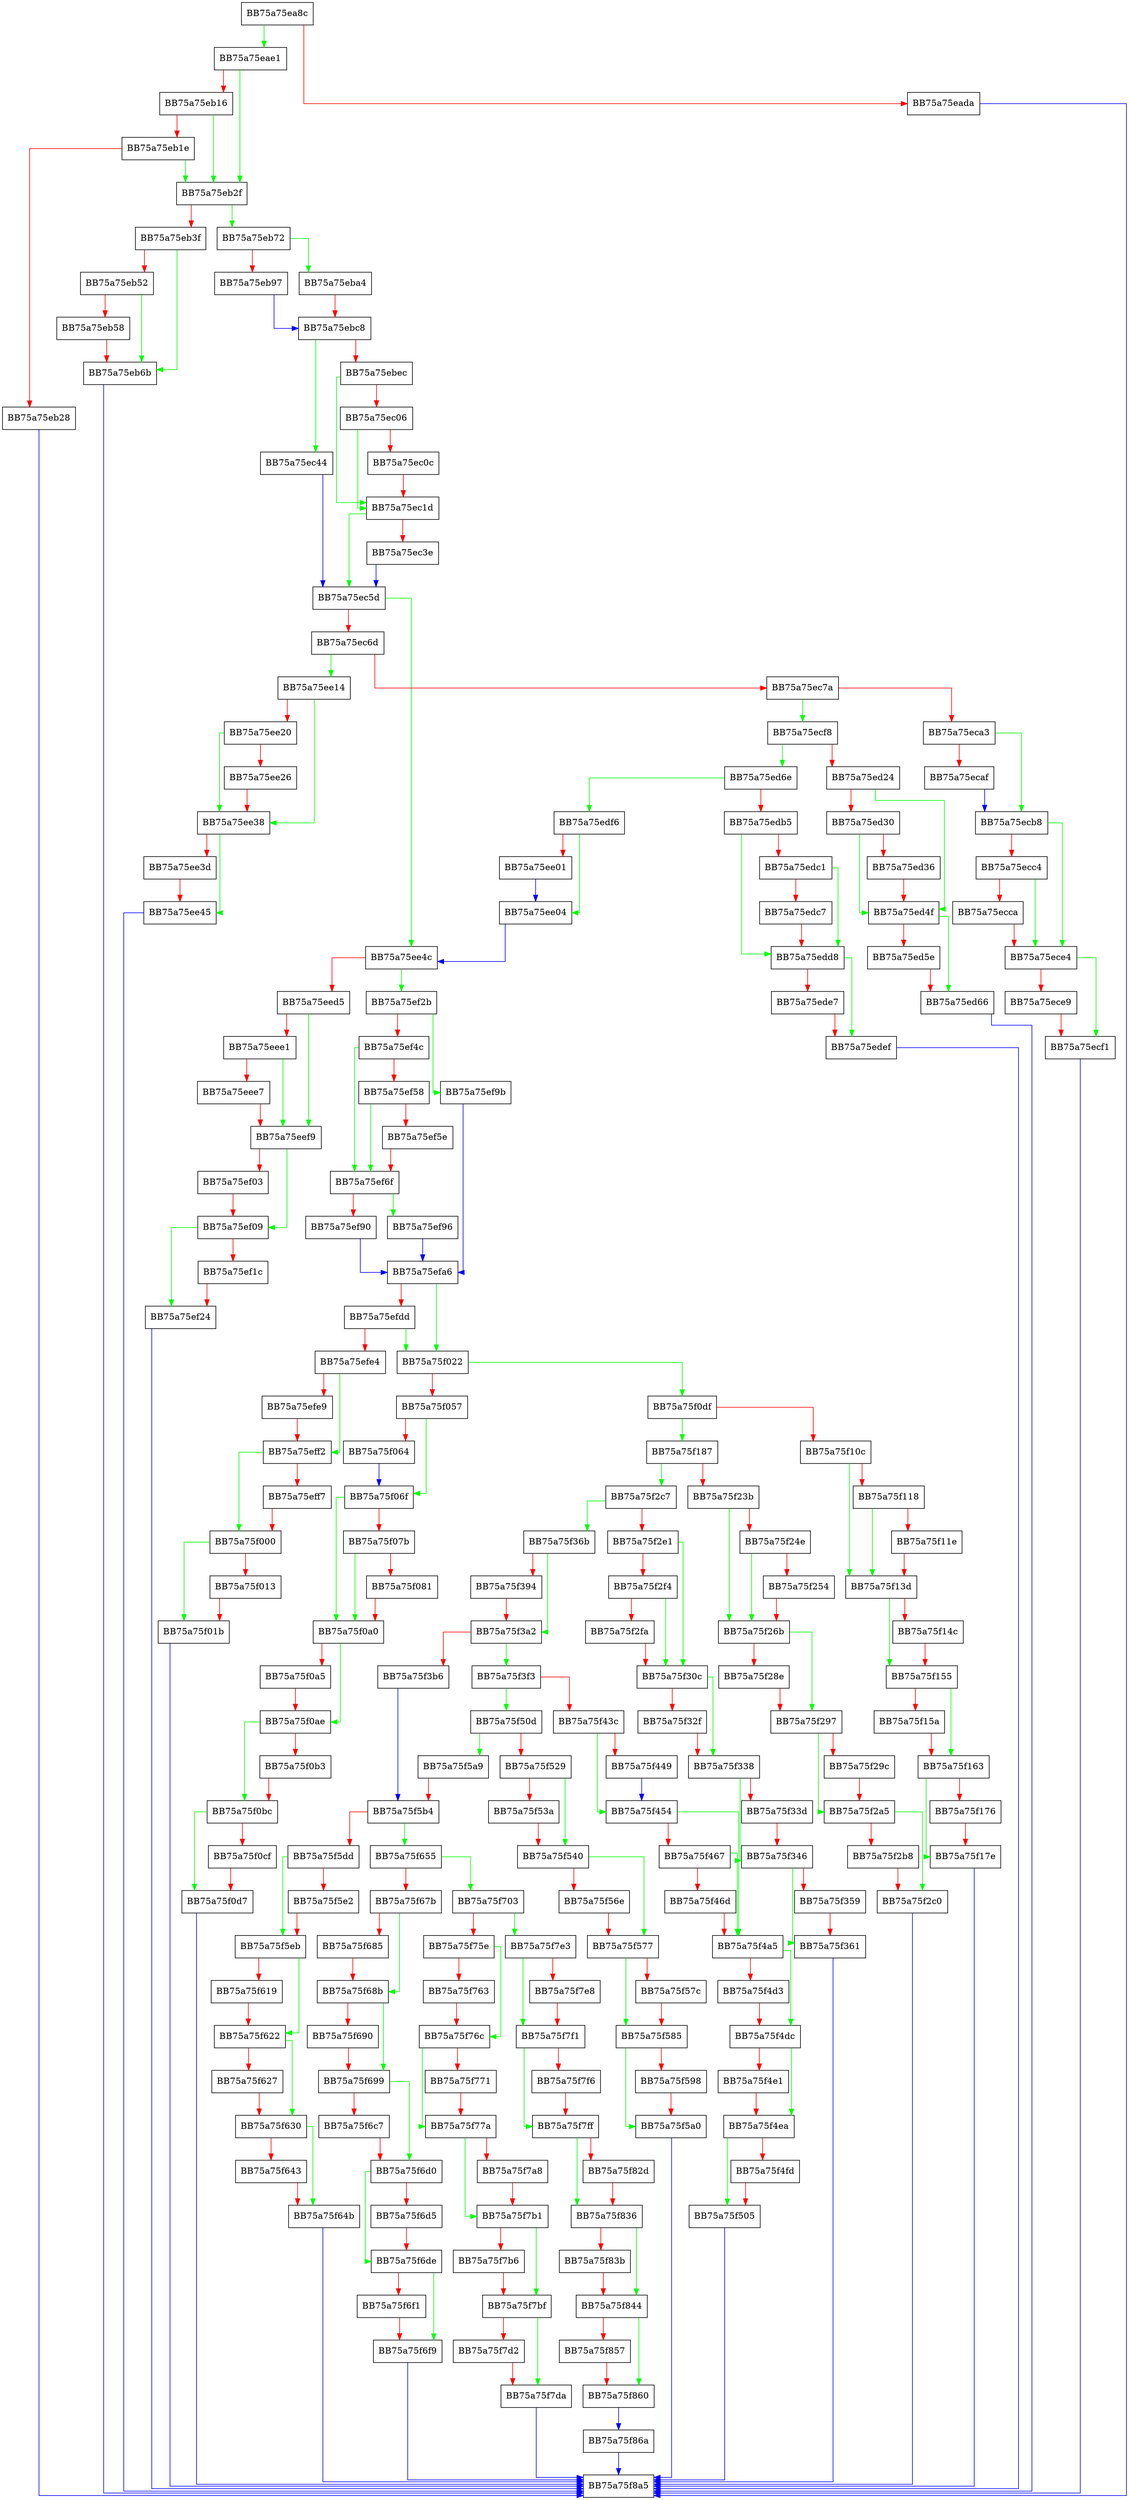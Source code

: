 digraph UpdateSha2HashToSFC {
  node [shape="box"];
  graph [splines=ortho];
  BB75a75ea8c -> BB75a75eae1 [color="green"];
  BB75a75ea8c -> BB75a75eada [color="red"];
  BB75a75eada -> BB75a75f8a5 [color="blue"];
  BB75a75eae1 -> BB75a75eb2f [color="green"];
  BB75a75eae1 -> BB75a75eb16 [color="red"];
  BB75a75eb16 -> BB75a75eb2f [color="green"];
  BB75a75eb16 -> BB75a75eb1e [color="red"];
  BB75a75eb1e -> BB75a75eb2f [color="green"];
  BB75a75eb1e -> BB75a75eb28 [color="red"];
  BB75a75eb28 -> BB75a75f8a5 [color="blue"];
  BB75a75eb2f -> BB75a75eb72 [color="green"];
  BB75a75eb2f -> BB75a75eb3f [color="red"];
  BB75a75eb3f -> BB75a75eb6b [color="green"];
  BB75a75eb3f -> BB75a75eb52 [color="red"];
  BB75a75eb52 -> BB75a75eb6b [color="green"];
  BB75a75eb52 -> BB75a75eb58 [color="red"];
  BB75a75eb58 -> BB75a75eb6b [color="red"];
  BB75a75eb6b -> BB75a75f8a5 [color="blue"];
  BB75a75eb72 -> BB75a75eba4 [color="green"];
  BB75a75eb72 -> BB75a75eb97 [color="red"];
  BB75a75eb97 -> BB75a75ebc8 [color="blue"];
  BB75a75eba4 -> BB75a75ebc8 [color="red"];
  BB75a75ebc8 -> BB75a75ec44 [color="green"];
  BB75a75ebc8 -> BB75a75ebec [color="red"];
  BB75a75ebec -> BB75a75ec1d [color="green"];
  BB75a75ebec -> BB75a75ec06 [color="red"];
  BB75a75ec06 -> BB75a75ec1d [color="green"];
  BB75a75ec06 -> BB75a75ec0c [color="red"];
  BB75a75ec0c -> BB75a75ec1d [color="red"];
  BB75a75ec1d -> BB75a75ec5d [color="green"];
  BB75a75ec1d -> BB75a75ec3e [color="red"];
  BB75a75ec3e -> BB75a75ec5d [color="blue"];
  BB75a75ec44 -> BB75a75ec5d [color="blue"];
  BB75a75ec5d -> BB75a75ee4c [color="green"];
  BB75a75ec5d -> BB75a75ec6d [color="red"];
  BB75a75ec6d -> BB75a75ee14 [color="green"];
  BB75a75ec6d -> BB75a75ec7a [color="red"];
  BB75a75ec7a -> BB75a75ecf8 [color="green"];
  BB75a75ec7a -> BB75a75eca3 [color="red"];
  BB75a75eca3 -> BB75a75ecb8 [color="green"];
  BB75a75eca3 -> BB75a75ecaf [color="red"];
  BB75a75ecaf -> BB75a75ecb8 [color="blue"];
  BB75a75ecb8 -> BB75a75ece4 [color="green"];
  BB75a75ecb8 -> BB75a75ecc4 [color="red"];
  BB75a75ecc4 -> BB75a75ece4 [color="green"];
  BB75a75ecc4 -> BB75a75ecca [color="red"];
  BB75a75ecca -> BB75a75ece4 [color="red"];
  BB75a75ece4 -> BB75a75ecf1 [color="green"];
  BB75a75ece4 -> BB75a75ece9 [color="red"];
  BB75a75ece9 -> BB75a75ecf1 [color="red"];
  BB75a75ecf1 -> BB75a75f8a5 [color="blue"];
  BB75a75ecf8 -> BB75a75ed6e [color="green"];
  BB75a75ecf8 -> BB75a75ed24 [color="red"];
  BB75a75ed24 -> BB75a75ed4f [color="green"];
  BB75a75ed24 -> BB75a75ed30 [color="red"];
  BB75a75ed30 -> BB75a75ed4f [color="green"];
  BB75a75ed30 -> BB75a75ed36 [color="red"];
  BB75a75ed36 -> BB75a75ed4f [color="red"];
  BB75a75ed4f -> BB75a75ed66 [color="green"];
  BB75a75ed4f -> BB75a75ed5e [color="red"];
  BB75a75ed5e -> BB75a75ed66 [color="red"];
  BB75a75ed66 -> BB75a75f8a5 [color="blue"];
  BB75a75ed6e -> BB75a75edf6 [color="green"];
  BB75a75ed6e -> BB75a75edb5 [color="red"];
  BB75a75edb5 -> BB75a75edd8 [color="green"];
  BB75a75edb5 -> BB75a75edc1 [color="red"];
  BB75a75edc1 -> BB75a75edd8 [color="green"];
  BB75a75edc1 -> BB75a75edc7 [color="red"];
  BB75a75edc7 -> BB75a75edd8 [color="red"];
  BB75a75edd8 -> BB75a75edef [color="green"];
  BB75a75edd8 -> BB75a75ede7 [color="red"];
  BB75a75ede7 -> BB75a75edef [color="red"];
  BB75a75edef -> BB75a75f8a5 [color="blue"];
  BB75a75edf6 -> BB75a75ee04 [color="green"];
  BB75a75edf6 -> BB75a75ee01 [color="red"];
  BB75a75ee01 -> BB75a75ee04 [color="blue"];
  BB75a75ee04 -> BB75a75ee4c [color="blue"];
  BB75a75ee14 -> BB75a75ee38 [color="green"];
  BB75a75ee14 -> BB75a75ee20 [color="red"];
  BB75a75ee20 -> BB75a75ee38 [color="green"];
  BB75a75ee20 -> BB75a75ee26 [color="red"];
  BB75a75ee26 -> BB75a75ee38 [color="red"];
  BB75a75ee38 -> BB75a75ee45 [color="green"];
  BB75a75ee38 -> BB75a75ee3d [color="red"];
  BB75a75ee3d -> BB75a75ee45 [color="red"];
  BB75a75ee45 -> BB75a75f8a5 [color="blue"];
  BB75a75ee4c -> BB75a75ef2b [color="green"];
  BB75a75ee4c -> BB75a75eed5 [color="red"];
  BB75a75eed5 -> BB75a75eef9 [color="green"];
  BB75a75eed5 -> BB75a75eee1 [color="red"];
  BB75a75eee1 -> BB75a75eef9 [color="green"];
  BB75a75eee1 -> BB75a75eee7 [color="red"];
  BB75a75eee7 -> BB75a75eef9 [color="red"];
  BB75a75eef9 -> BB75a75ef09 [color="green"];
  BB75a75eef9 -> BB75a75ef03 [color="red"];
  BB75a75ef03 -> BB75a75ef09 [color="red"];
  BB75a75ef09 -> BB75a75ef24 [color="green"];
  BB75a75ef09 -> BB75a75ef1c [color="red"];
  BB75a75ef1c -> BB75a75ef24 [color="red"];
  BB75a75ef24 -> BB75a75f8a5 [color="blue"];
  BB75a75ef2b -> BB75a75ef9b [color="green"];
  BB75a75ef2b -> BB75a75ef4c [color="red"];
  BB75a75ef4c -> BB75a75ef6f [color="green"];
  BB75a75ef4c -> BB75a75ef58 [color="red"];
  BB75a75ef58 -> BB75a75ef6f [color="green"];
  BB75a75ef58 -> BB75a75ef5e [color="red"];
  BB75a75ef5e -> BB75a75ef6f [color="red"];
  BB75a75ef6f -> BB75a75ef96 [color="green"];
  BB75a75ef6f -> BB75a75ef90 [color="red"];
  BB75a75ef90 -> BB75a75efa6 [color="blue"];
  BB75a75ef96 -> BB75a75efa6 [color="blue"];
  BB75a75ef9b -> BB75a75efa6 [color="blue"];
  BB75a75efa6 -> BB75a75f022 [color="green"];
  BB75a75efa6 -> BB75a75efdd [color="red"];
  BB75a75efdd -> BB75a75f022 [color="green"];
  BB75a75efdd -> BB75a75efe4 [color="red"];
  BB75a75efe4 -> BB75a75eff2 [color="green"];
  BB75a75efe4 -> BB75a75efe9 [color="red"];
  BB75a75efe9 -> BB75a75eff2 [color="red"];
  BB75a75eff2 -> BB75a75f000 [color="green"];
  BB75a75eff2 -> BB75a75eff7 [color="red"];
  BB75a75eff7 -> BB75a75f000 [color="red"];
  BB75a75f000 -> BB75a75f01b [color="green"];
  BB75a75f000 -> BB75a75f013 [color="red"];
  BB75a75f013 -> BB75a75f01b [color="red"];
  BB75a75f01b -> BB75a75f8a5 [color="blue"];
  BB75a75f022 -> BB75a75f0df [color="green"];
  BB75a75f022 -> BB75a75f057 [color="red"];
  BB75a75f057 -> BB75a75f06f [color="green"];
  BB75a75f057 -> BB75a75f064 [color="red"];
  BB75a75f064 -> BB75a75f06f [color="blue"];
  BB75a75f06f -> BB75a75f0a0 [color="green"];
  BB75a75f06f -> BB75a75f07b [color="red"];
  BB75a75f07b -> BB75a75f0a0 [color="green"];
  BB75a75f07b -> BB75a75f081 [color="red"];
  BB75a75f081 -> BB75a75f0a0 [color="red"];
  BB75a75f0a0 -> BB75a75f0ae [color="green"];
  BB75a75f0a0 -> BB75a75f0a5 [color="red"];
  BB75a75f0a5 -> BB75a75f0ae [color="red"];
  BB75a75f0ae -> BB75a75f0bc [color="green"];
  BB75a75f0ae -> BB75a75f0b3 [color="red"];
  BB75a75f0b3 -> BB75a75f0bc [color="red"];
  BB75a75f0bc -> BB75a75f0d7 [color="green"];
  BB75a75f0bc -> BB75a75f0cf [color="red"];
  BB75a75f0cf -> BB75a75f0d7 [color="red"];
  BB75a75f0d7 -> BB75a75f8a5 [color="blue"];
  BB75a75f0df -> BB75a75f187 [color="green"];
  BB75a75f0df -> BB75a75f10c [color="red"];
  BB75a75f10c -> BB75a75f13d [color="green"];
  BB75a75f10c -> BB75a75f118 [color="red"];
  BB75a75f118 -> BB75a75f13d [color="green"];
  BB75a75f118 -> BB75a75f11e [color="red"];
  BB75a75f11e -> BB75a75f13d [color="red"];
  BB75a75f13d -> BB75a75f155 [color="green"];
  BB75a75f13d -> BB75a75f14c [color="red"];
  BB75a75f14c -> BB75a75f155 [color="red"];
  BB75a75f155 -> BB75a75f163 [color="green"];
  BB75a75f155 -> BB75a75f15a [color="red"];
  BB75a75f15a -> BB75a75f163 [color="red"];
  BB75a75f163 -> BB75a75f17e [color="green"];
  BB75a75f163 -> BB75a75f176 [color="red"];
  BB75a75f176 -> BB75a75f17e [color="red"];
  BB75a75f17e -> BB75a75f8a5 [color="blue"];
  BB75a75f187 -> BB75a75f2c7 [color="green"];
  BB75a75f187 -> BB75a75f23b [color="red"];
  BB75a75f23b -> BB75a75f26b [color="green"];
  BB75a75f23b -> BB75a75f24e [color="red"];
  BB75a75f24e -> BB75a75f26b [color="green"];
  BB75a75f24e -> BB75a75f254 [color="red"];
  BB75a75f254 -> BB75a75f26b [color="red"];
  BB75a75f26b -> BB75a75f297 [color="green"];
  BB75a75f26b -> BB75a75f28e [color="red"];
  BB75a75f28e -> BB75a75f297 [color="red"];
  BB75a75f297 -> BB75a75f2a5 [color="green"];
  BB75a75f297 -> BB75a75f29c [color="red"];
  BB75a75f29c -> BB75a75f2a5 [color="red"];
  BB75a75f2a5 -> BB75a75f2c0 [color="green"];
  BB75a75f2a5 -> BB75a75f2b8 [color="red"];
  BB75a75f2b8 -> BB75a75f2c0 [color="red"];
  BB75a75f2c0 -> BB75a75f8a5 [color="blue"];
  BB75a75f2c7 -> BB75a75f36b [color="green"];
  BB75a75f2c7 -> BB75a75f2e1 [color="red"];
  BB75a75f2e1 -> BB75a75f30c [color="green"];
  BB75a75f2e1 -> BB75a75f2f4 [color="red"];
  BB75a75f2f4 -> BB75a75f30c [color="green"];
  BB75a75f2f4 -> BB75a75f2fa [color="red"];
  BB75a75f2fa -> BB75a75f30c [color="red"];
  BB75a75f30c -> BB75a75f338 [color="green"];
  BB75a75f30c -> BB75a75f32f [color="red"];
  BB75a75f32f -> BB75a75f338 [color="red"];
  BB75a75f338 -> BB75a75f346 [color="green"];
  BB75a75f338 -> BB75a75f33d [color="red"];
  BB75a75f33d -> BB75a75f346 [color="red"];
  BB75a75f346 -> BB75a75f361 [color="green"];
  BB75a75f346 -> BB75a75f359 [color="red"];
  BB75a75f359 -> BB75a75f361 [color="red"];
  BB75a75f361 -> BB75a75f8a5 [color="blue"];
  BB75a75f36b -> BB75a75f3a2 [color="green"];
  BB75a75f36b -> BB75a75f394 [color="red"];
  BB75a75f394 -> BB75a75f3a2 [color="red"];
  BB75a75f3a2 -> BB75a75f3f3 [color="green"];
  BB75a75f3a2 -> BB75a75f3b6 [color="red"];
  BB75a75f3b6 -> BB75a75f5b4 [color="blue"];
  BB75a75f3f3 -> BB75a75f50d [color="green"];
  BB75a75f3f3 -> BB75a75f43c [color="red"];
  BB75a75f43c -> BB75a75f454 [color="green"];
  BB75a75f43c -> BB75a75f449 [color="red"];
  BB75a75f449 -> BB75a75f454 [color="blue"];
  BB75a75f454 -> BB75a75f4a5 [color="green"];
  BB75a75f454 -> BB75a75f467 [color="red"];
  BB75a75f467 -> BB75a75f4a5 [color="green"];
  BB75a75f467 -> BB75a75f46d [color="red"];
  BB75a75f46d -> BB75a75f4a5 [color="red"];
  BB75a75f4a5 -> BB75a75f4dc [color="green"];
  BB75a75f4a5 -> BB75a75f4d3 [color="red"];
  BB75a75f4d3 -> BB75a75f4dc [color="red"];
  BB75a75f4dc -> BB75a75f4ea [color="green"];
  BB75a75f4dc -> BB75a75f4e1 [color="red"];
  BB75a75f4e1 -> BB75a75f4ea [color="red"];
  BB75a75f4ea -> BB75a75f505 [color="green"];
  BB75a75f4ea -> BB75a75f4fd [color="red"];
  BB75a75f4fd -> BB75a75f505 [color="red"];
  BB75a75f505 -> BB75a75f8a5 [color="blue"];
  BB75a75f50d -> BB75a75f5a9 [color="green"];
  BB75a75f50d -> BB75a75f529 [color="red"];
  BB75a75f529 -> BB75a75f540 [color="green"];
  BB75a75f529 -> BB75a75f53a [color="red"];
  BB75a75f53a -> BB75a75f540 [color="red"];
  BB75a75f540 -> BB75a75f577 [color="green"];
  BB75a75f540 -> BB75a75f56e [color="red"];
  BB75a75f56e -> BB75a75f577 [color="red"];
  BB75a75f577 -> BB75a75f585 [color="green"];
  BB75a75f577 -> BB75a75f57c [color="red"];
  BB75a75f57c -> BB75a75f585 [color="red"];
  BB75a75f585 -> BB75a75f5a0 [color="green"];
  BB75a75f585 -> BB75a75f598 [color="red"];
  BB75a75f598 -> BB75a75f5a0 [color="red"];
  BB75a75f5a0 -> BB75a75f8a5 [color="blue"];
  BB75a75f5a9 -> BB75a75f5b4 [color="red"];
  BB75a75f5b4 -> BB75a75f655 [color="green"];
  BB75a75f5b4 -> BB75a75f5dd [color="red"];
  BB75a75f5dd -> BB75a75f5eb [color="green"];
  BB75a75f5dd -> BB75a75f5e2 [color="red"];
  BB75a75f5e2 -> BB75a75f5eb [color="red"];
  BB75a75f5eb -> BB75a75f622 [color="green"];
  BB75a75f5eb -> BB75a75f619 [color="red"];
  BB75a75f619 -> BB75a75f622 [color="red"];
  BB75a75f622 -> BB75a75f630 [color="green"];
  BB75a75f622 -> BB75a75f627 [color="red"];
  BB75a75f627 -> BB75a75f630 [color="red"];
  BB75a75f630 -> BB75a75f64b [color="green"];
  BB75a75f630 -> BB75a75f643 [color="red"];
  BB75a75f643 -> BB75a75f64b [color="red"];
  BB75a75f64b -> BB75a75f8a5 [color="blue"];
  BB75a75f655 -> BB75a75f703 [color="green"];
  BB75a75f655 -> BB75a75f67b [color="red"];
  BB75a75f67b -> BB75a75f68b [color="green"];
  BB75a75f67b -> BB75a75f685 [color="red"];
  BB75a75f685 -> BB75a75f68b [color="red"];
  BB75a75f68b -> BB75a75f699 [color="green"];
  BB75a75f68b -> BB75a75f690 [color="red"];
  BB75a75f690 -> BB75a75f699 [color="red"];
  BB75a75f699 -> BB75a75f6d0 [color="green"];
  BB75a75f699 -> BB75a75f6c7 [color="red"];
  BB75a75f6c7 -> BB75a75f6d0 [color="red"];
  BB75a75f6d0 -> BB75a75f6de [color="green"];
  BB75a75f6d0 -> BB75a75f6d5 [color="red"];
  BB75a75f6d5 -> BB75a75f6de [color="red"];
  BB75a75f6de -> BB75a75f6f9 [color="green"];
  BB75a75f6de -> BB75a75f6f1 [color="red"];
  BB75a75f6f1 -> BB75a75f6f9 [color="red"];
  BB75a75f6f9 -> BB75a75f8a5 [color="blue"];
  BB75a75f703 -> BB75a75f7e3 [color="green"];
  BB75a75f703 -> BB75a75f75e [color="red"];
  BB75a75f75e -> BB75a75f76c [color="green"];
  BB75a75f75e -> BB75a75f763 [color="red"];
  BB75a75f763 -> BB75a75f76c [color="red"];
  BB75a75f76c -> BB75a75f77a [color="green"];
  BB75a75f76c -> BB75a75f771 [color="red"];
  BB75a75f771 -> BB75a75f77a [color="red"];
  BB75a75f77a -> BB75a75f7b1 [color="green"];
  BB75a75f77a -> BB75a75f7a8 [color="red"];
  BB75a75f7a8 -> BB75a75f7b1 [color="red"];
  BB75a75f7b1 -> BB75a75f7bf [color="green"];
  BB75a75f7b1 -> BB75a75f7b6 [color="red"];
  BB75a75f7b6 -> BB75a75f7bf [color="red"];
  BB75a75f7bf -> BB75a75f7da [color="green"];
  BB75a75f7bf -> BB75a75f7d2 [color="red"];
  BB75a75f7d2 -> BB75a75f7da [color="red"];
  BB75a75f7da -> BB75a75f8a5 [color="blue"];
  BB75a75f7e3 -> BB75a75f7f1 [color="green"];
  BB75a75f7e3 -> BB75a75f7e8 [color="red"];
  BB75a75f7e8 -> BB75a75f7f1 [color="red"];
  BB75a75f7f1 -> BB75a75f7ff [color="green"];
  BB75a75f7f1 -> BB75a75f7f6 [color="red"];
  BB75a75f7f6 -> BB75a75f7ff [color="red"];
  BB75a75f7ff -> BB75a75f836 [color="green"];
  BB75a75f7ff -> BB75a75f82d [color="red"];
  BB75a75f82d -> BB75a75f836 [color="red"];
  BB75a75f836 -> BB75a75f844 [color="green"];
  BB75a75f836 -> BB75a75f83b [color="red"];
  BB75a75f83b -> BB75a75f844 [color="red"];
  BB75a75f844 -> BB75a75f860 [color="green"];
  BB75a75f844 -> BB75a75f857 [color="red"];
  BB75a75f857 -> BB75a75f860 [color="red"];
  BB75a75f860 -> BB75a75f86a [color="blue"];
  BB75a75f86a -> BB75a75f8a5 [color="blue"];
}